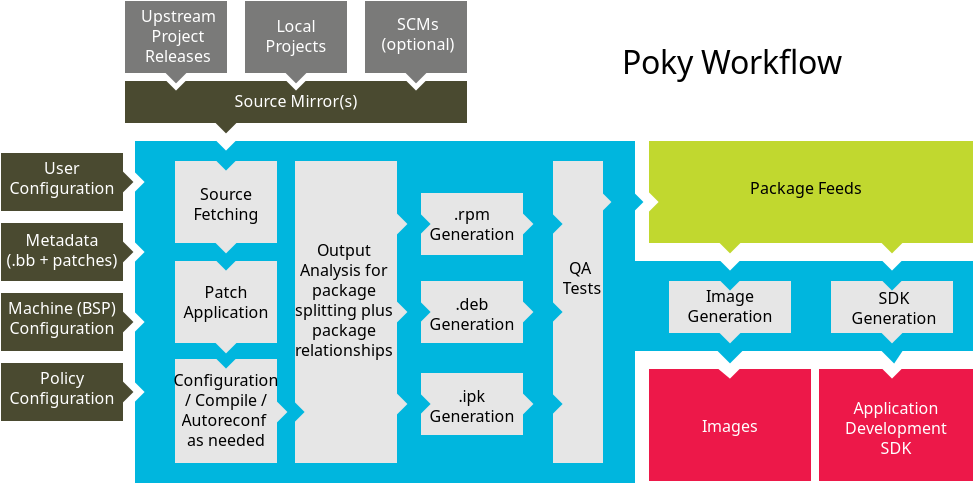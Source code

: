 <?xml version="1.0" encoding="UTF-8"?>
<dia:diagram xmlns:dia="http://www.lysator.liu.se/~alla/dia/">
  <dia:layer name="Background" visible="true">
    <dia:object type="Standard - Polygon" version="0" id="O0">
      <dia:attribute name="obj_pos">
        <dia:point val="8,13.5"/>
      </dia:attribute>
      <dia:attribute name="obj_bb">
        <dia:rectangle val="7.95,13.45;14.571,16.35"/>
      </dia:attribute>
      <dia:attribute name="poly_points">
        <dia:point val="8,13.5"/>
        <dia:point val="14,13.5"/>
        <dia:point val="14,14.4"/>
        <dia:point val="14.5,14.9"/>
        <dia:point val="14,15.4"/>
        <dia:point val="14,16.3"/>
        <dia:point val="8,16.3"/>
      </dia:attribute>
      <dia:attribute name="line_color">
        <dia:color val="#4a4a30"/>
      </dia:attribute>
      <dia:attribute name="inner_color">
        <dia:color val="#4a4a30"/>
      </dia:attribute>
      <dia:attribute name="show_background">
        <dia:boolean val="true"/>
      </dia:attribute>
    </dia:object>
    <dia:object type="Standard - Polygon" version="0" id="O1">
      <dia:attribute name="obj_pos">
        <dia:point val="40.4,9.4"/>
      </dia:attribute>
      <dia:attribute name="obj_bb">
        <dia:rectangle val="40.35,9.329;56.571,14.971"/>
      </dia:attribute>
      <dia:attribute name="poly_points">
        <dia:point val="40.4,9.4"/>
        <dia:point val="48.4,9.4"/>
        <dia:point val="56.5,9.4"/>
        <dia:point val="56.5,9.4"/>
        <dia:point val="56.5,14.4"/>
        <dia:point val="53,14.4"/>
        <dia:point val="52.5,14.9"/>
        <dia:point val="52,14.4"/>
        <dia:point val="48.4,14.4"/>
        <dia:point val="44.9,14.4"/>
        <dia:point val="44.4,14.9"/>
        <dia:point val="43.9,14.4"/>
        <dia:point val="40.4,14.4"/>
        <dia:point val="40.4,12.9"/>
        <dia:point val="40.9,12.4"/>
        <dia:point val="40.4,11.9"/>
      </dia:attribute>
      <dia:attribute name="line_color">
        <dia:color val="#c1d82f"/>
      </dia:attribute>
      <dia:attribute name="inner_color">
        <dia:color val="#c1d82f"/>
      </dia:attribute>
      <dia:attribute name="show_background">
        <dia:boolean val="true"/>
      </dia:attribute>
    </dia:object>
    <dia:object type="Standard - Polygon" version="0" id="O2">
      <dia:attribute name="obj_pos">
        <dia:point val="14.7,9.4"/>
      </dia:attribute>
      <dia:attribute name="obj_bb">
        <dia:rectangle val="14.65,9.35;56.571,26.45"/>
      </dia:attribute>
      <dia:attribute name="poly_points">
        <dia:point val="14.7,9.4"/>
        <dia:point val="18.7,9.4"/>
        <dia:point val="19.2,9.9"/>
        <dia:point val="19.7,9.4"/>
        <dia:point val="39.6,9.4"/>
        <dia:point val="39.6,12"/>
        <dia:point val="40,12.4"/>
        <dia:point val="39.6,12.8"/>
        <dia:point val="39.6,15.4"/>
        <dia:point val="43.9,15.4"/>
        <dia:point val="44.4,15.9"/>
        <dia:point val="44.9,15.4"/>
        <dia:point val="52,15.4"/>
        <dia:point val="52.5,15.9"/>
        <dia:point val="53,15.4"/>
        <dia:point val="56.5,15.4"/>
        <dia:point val="56.5,15.4"/>
        <dia:point val="56.5,19.8"/>
        <dia:point val="53,19.8"/>
        <dia:point val="52.6,20.4"/>
        <dia:point val="52,19.8"/>
        <dia:point val="45,19.8"/>
        <dia:point val="44.4,20.4"/>
        <dia:point val="43.8,19.8"/>
        <dia:point val="39.6,19.8"/>
        <dia:point val="39.6,26.4"/>
        <dia:point val="14.7,26.4"/>
        <dia:point val="14.7,22.4"/>
        <dia:point val="15.2,21.9"/>
        <dia:point val="14.7,21.4"/>
        <dia:point val="14.7,18.9"/>
        <dia:point val="15.2,18.4"/>
        <dia:point val="14.7,17.9"/>
        <dia:point val="14.7,15.4"/>
        <dia:point val="15.2,14.9"/>
        <dia:point val="14.7,14.4"/>
        <dia:point val="14.7,11.9"/>
        <dia:point val="15.2,11.4"/>
        <dia:point val="14.7,10.9"/>
      </dia:attribute>
      <dia:attribute name="line_color">
        <dia:color val="#00b6de"/>
      </dia:attribute>
      <dia:attribute name="inner_color">
        <dia:color val="#00b6de"/>
      </dia:attribute>
      <dia:attribute name="show_background">
        <dia:boolean val="true"/>
      </dia:attribute>
    </dia:object>
    <dia:object type="Standard - Polygon" version="0" id="O3">
      <dia:attribute name="obj_pos">
        <dia:point val="14.2,2.4"/>
      </dia:attribute>
      <dia:attribute name="obj_bb">
        <dia:rectangle val="14.15,2.35;19.25,6.471"/>
      </dia:attribute>
      <dia:attribute name="poly_points">
        <dia:point val="14.2,2.4"/>
        <dia:point val="19.2,2.4"/>
        <dia:point val="19.2,5.9"/>
        <dia:point val="17.2,5.9"/>
        <dia:point val="16.7,6.4"/>
        <dia:point val="16.2,5.9"/>
        <dia:point val="14.2,5.9"/>
      </dia:attribute>
      <dia:attribute name="line_color">
        <dia:color val="#7a7a79"/>
      </dia:attribute>
      <dia:attribute name="inner_color">
        <dia:color val="#7a7a79"/>
      </dia:attribute>
      <dia:attribute name="show_background">
        <dia:boolean val="true"/>
      </dia:attribute>
    </dia:object>
    <dia:object type="Standard - Text" version="1" id="O4">
      <dia:attribute name="obj_pos">
        <dia:point val="16.8,3.4"/>
      </dia:attribute>
      <dia:attribute name="obj_bb">
        <dia:rectangle val="15.025,2.701;18.596,5.938"/>
      </dia:attribute>
      <dia:attribute name="text">
        <dia:composite type="text">
          <dia:attribute name="string">
            <dia:string>#Upstream
Project
Releases#</dia:string>
          </dia:attribute>
          <dia:attribute name="font">
            <dia:font family="sans" style="0" name="Helvetica"/>
          </dia:attribute>
          <dia:attribute name="height">
            <dia:real val="1"/>
          </dia:attribute>
          <dia:attribute name="pos">
            <dia:point val="16.8,3.4"/>
          </dia:attribute>
          <dia:attribute name="color">
            <dia:color val="#ffffff"/>
          </dia:attribute>
          <dia:attribute name="alignment">
            <dia:enum val="1"/>
          </dia:attribute>
        </dia:composite>
      </dia:attribute>
      <dia:attribute name="valign">
        <dia:enum val="3"/>
      </dia:attribute>
    </dia:object>
    <dia:object type="Standard - Polygon" version="0" id="O5">
      <dia:attribute name="obj_pos">
        <dia:point val="20.2,2.4"/>
      </dia:attribute>
      <dia:attribute name="obj_bb">
        <dia:rectangle val="20.15,2.35;25.25,6.471"/>
      </dia:attribute>
      <dia:attribute name="poly_points">
        <dia:point val="20.2,2.4"/>
        <dia:point val="25.2,2.4"/>
        <dia:point val="25.2,5.9"/>
        <dia:point val="23.2,5.9"/>
        <dia:point val="22.7,6.4"/>
        <dia:point val="22.2,5.9"/>
        <dia:point val="20.2,5.9"/>
      </dia:attribute>
      <dia:attribute name="line_color">
        <dia:color val="#7a7a79"/>
      </dia:attribute>
      <dia:attribute name="inner_color">
        <dia:color val="#7a7a79"/>
      </dia:attribute>
      <dia:attribute name="show_background">
        <dia:boolean val="true"/>
      </dia:attribute>
    </dia:object>
    <dia:object type="Standard - Text" version="1" id="O6">
      <dia:attribute name="obj_pos">
        <dia:point val="22.7,3.9"/>
      </dia:attribute>
      <dia:attribute name="obj_bb">
        <dia:rectangle val="21.264,3.259;24.159,6.608"/>
      </dia:attribute>
      <dia:attribute name="text">
        <dia:composite type="text">
          <dia:attribute name="string">
            <dia:string>#Local
Projects
#</dia:string>
          </dia:attribute>
          <dia:attribute name="font">
            <dia:font family="sans" style="0" name="Helvetica"/>
          </dia:attribute>
          <dia:attribute name="height">
            <dia:real val="1"/>
          </dia:attribute>
          <dia:attribute name="pos">
            <dia:point val="22.7,3.9"/>
          </dia:attribute>
          <dia:attribute name="color">
            <dia:color val="#ffffff"/>
          </dia:attribute>
          <dia:attribute name="alignment">
            <dia:enum val="1"/>
          </dia:attribute>
        </dia:composite>
      </dia:attribute>
      <dia:attribute name="valign">
        <dia:enum val="3"/>
      </dia:attribute>
    </dia:object>
    <dia:object type="Standard - Polygon" version="0" id="O7">
      <dia:attribute name="obj_pos">
        <dia:point val="26.2,2.4"/>
      </dia:attribute>
      <dia:attribute name="obj_bb">
        <dia:rectangle val="26.15,2.35;31.25,6.471"/>
      </dia:attribute>
      <dia:attribute name="poly_points">
        <dia:point val="26.2,2.4"/>
        <dia:point val="31.2,2.4"/>
        <dia:point val="31.2,5.9"/>
        <dia:point val="29.2,5.9"/>
        <dia:point val="28.7,6.4"/>
        <dia:point val="28.2,5.9"/>
        <dia:point val="26.2,5.9"/>
      </dia:attribute>
      <dia:attribute name="line_color">
        <dia:color val="#7a7a79"/>
      </dia:attribute>
      <dia:attribute name="inner_color">
        <dia:color val="#7a7a79"/>
      </dia:attribute>
      <dia:attribute name="show_background">
        <dia:boolean val="true"/>
      </dia:attribute>
    </dia:object>
    <dia:object type="Standard - Text" version="1" id="O8">
      <dia:attribute name="obj_pos">
        <dia:point val="28.8,3.8"/>
      </dia:attribute>
      <dia:attribute name="obj_bb">
        <dia:rectangle val="27.039,3.159;30.584,6.508"/>
      </dia:attribute>
      <dia:attribute name="text">
        <dia:composite type="text">
          <dia:attribute name="string">
            <dia:string>#SCMs
(optional)
#</dia:string>
          </dia:attribute>
          <dia:attribute name="font">
            <dia:font family="sans" style="0" name="Helvetica"/>
          </dia:attribute>
          <dia:attribute name="height">
            <dia:real val="1"/>
          </dia:attribute>
          <dia:attribute name="pos">
            <dia:point val="28.8,3.8"/>
          </dia:attribute>
          <dia:attribute name="color">
            <dia:color val="#ffffff"/>
          </dia:attribute>
          <dia:attribute name="alignment">
            <dia:enum val="1"/>
          </dia:attribute>
        </dia:composite>
      </dia:attribute>
      <dia:attribute name="valign">
        <dia:enum val="3"/>
      </dia:attribute>
    </dia:object>
    <dia:object type="Standard - Polygon" version="0" id="O9">
      <dia:attribute name="obj_pos">
        <dia:point val="14.2,6.4"/>
      </dia:attribute>
      <dia:attribute name="obj_bb">
        <dia:rectangle val="14.15,6.35;31.25,8.971"/>
      </dia:attribute>
      <dia:attribute name="poly_points">
        <dia:point val="14.2,6.4"/>
        <dia:point val="16.2,6.4"/>
        <dia:point val="16.7,6.9"/>
        <dia:point val="17.2,6.4"/>
        <dia:point val="22.2,6.4"/>
        <dia:point val="22.7,6.9"/>
        <dia:point val="23.2,6.4"/>
        <dia:point val="28.2,6.4"/>
        <dia:point val="28.7,6.9"/>
        <dia:point val="29.2,6.4"/>
        <dia:point val="31.2,6.4"/>
        <dia:point val="31.2,8.4"/>
        <dia:point val="19.7,8.4"/>
        <dia:point val="19.2,8.9"/>
        <dia:point val="18.7,8.4"/>
        <dia:point val="14.2,8.4"/>
      </dia:attribute>
      <dia:attribute name="line_color">
        <dia:color val="#4a4a30"/>
      </dia:attribute>
      <dia:attribute name="inner_color">
        <dia:color val="#4a4a30"/>
      </dia:attribute>
      <dia:attribute name="show_background">
        <dia:boolean val="true"/>
      </dia:attribute>
    </dia:object>
    <dia:object type="Standard - Text" version="1" id="O10">
      <dia:attribute name="obj_pos">
        <dia:point val="22.7,7.65"/>
      </dia:attribute>
      <dia:attribute name="obj_bb">
        <dia:rectangle val="19.782,6.951;25.639,8.188"/>
      </dia:attribute>
      <dia:attribute name="text">
        <dia:composite type="text">
          <dia:attribute name="string">
            <dia:string>#Source Mirror(s)#</dia:string>
          </dia:attribute>
          <dia:attribute name="font">
            <dia:font family="sans" style="0" name="Helvetica"/>
          </dia:attribute>
          <dia:attribute name="height">
            <dia:real val="1"/>
          </dia:attribute>
          <dia:attribute name="pos">
            <dia:point val="22.7,7.65"/>
          </dia:attribute>
          <dia:attribute name="color">
            <dia:color val="#ffffff"/>
          </dia:attribute>
          <dia:attribute name="alignment">
            <dia:enum val="1"/>
          </dia:attribute>
        </dia:composite>
      </dia:attribute>
      <dia:attribute name="valign">
        <dia:enum val="3"/>
      </dia:attribute>
      <dia:connections>
        <dia:connection handle="0" to="O9" connection="32"/>
      </dia:connections>
    </dia:object>
    <dia:object type="Standard - Polygon" version="0" id="O11">
      <dia:attribute name="obj_pos">
        <dia:point val="8,10"/>
      </dia:attribute>
      <dia:attribute name="obj_bb">
        <dia:rectangle val="7.95,9.95;14.571,12.85"/>
      </dia:attribute>
      <dia:attribute name="poly_points">
        <dia:point val="8,10"/>
        <dia:point val="14,10"/>
        <dia:point val="14,10.9"/>
        <dia:point val="14.5,11.4"/>
        <dia:point val="14,11.9"/>
        <dia:point val="14,12.8"/>
        <dia:point val="8,12.8"/>
      </dia:attribute>
      <dia:attribute name="line_color">
        <dia:color val="#4a4a30"/>
      </dia:attribute>
      <dia:attribute name="inner_color">
        <dia:color val="#4a4a30"/>
      </dia:attribute>
      <dia:attribute name="show_background">
        <dia:boolean val="true"/>
      </dia:attribute>
    </dia:object>
    <dia:object type="Standard - Text" version="1" id="O12">
      <dia:attribute name="obj_pos">
        <dia:point val="11,11"/>
      </dia:attribute>
      <dia:attribute name="obj_bb">
        <dia:rectangle val="8.527,10.301;13.494,12.537"/>
      </dia:attribute>
      <dia:attribute name="text">
        <dia:composite type="text">
          <dia:attribute name="string">
            <dia:string>#User
Configuration#</dia:string>
          </dia:attribute>
          <dia:attribute name="font">
            <dia:font family="sans" style="0" name="Helvetica"/>
          </dia:attribute>
          <dia:attribute name="height">
            <dia:real val="1"/>
          </dia:attribute>
          <dia:attribute name="pos">
            <dia:point val="11,11"/>
          </dia:attribute>
          <dia:attribute name="color">
            <dia:color val="#ffffff"/>
          </dia:attribute>
          <dia:attribute name="alignment">
            <dia:enum val="1"/>
          </dia:attribute>
        </dia:composite>
      </dia:attribute>
      <dia:attribute name="valign">
        <dia:enum val="3"/>
      </dia:attribute>
    </dia:object>
    <dia:object type="Standard - Text" version="1" id="O13">
      <dia:attribute name="obj_pos">
        <dia:point val="11,14.6"/>
      </dia:attribute>
      <dia:attribute name="obj_bb">
        <dia:rectangle val="8.156,13.901;13.865,16.137"/>
      </dia:attribute>
      <dia:attribute name="text">
        <dia:composite type="text">
          <dia:attribute name="string">
            <dia:string>#Metadata
(.bb + patches)#</dia:string>
          </dia:attribute>
          <dia:attribute name="font">
            <dia:font family="sans" style="0" name="Helvetica"/>
          </dia:attribute>
          <dia:attribute name="height">
            <dia:real val="1"/>
          </dia:attribute>
          <dia:attribute name="pos">
            <dia:point val="11,14.6"/>
          </dia:attribute>
          <dia:attribute name="color">
            <dia:color val="#ffffff"/>
          </dia:attribute>
          <dia:attribute name="alignment">
            <dia:enum val="1"/>
          </dia:attribute>
        </dia:composite>
      </dia:attribute>
      <dia:attribute name="valign">
        <dia:enum val="3"/>
      </dia:attribute>
    </dia:object>
    <dia:object type="Standard - Polygon" version="0" id="O14">
      <dia:attribute name="obj_pos">
        <dia:point val="16.7,20.3"/>
      </dia:attribute>
      <dia:attribute name="obj_bb">
        <dia:rectangle val="16.65,20.25;22.271,25.45"/>
      </dia:attribute>
      <dia:attribute name="poly_points">
        <dia:point val="16.7,20.3"/>
        <dia:point val="18.7,20.3"/>
        <dia:point val="19.2,20.8"/>
        <dia:point val="19.7,20.3"/>
        <dia:point val="21.7,20.3"/>
        <dia:point val="21.7,22.4"/>
        <dia:point val="22.2,22.9"/>
        <dia:point val="21.7,23.4"/>
        <dia:point val="21.7,25.4"/>
        <dia:point val="16.7,25.4"/>
      </dia:attribute>
      <dia:attribute name="line_color">
        <dia:color val="#e6e6e6"/>
      </dia:attribute>
      <dia:attribute name="inner_color">
        <dia:color val="#e6e6e6"/>
      </dia:attribute>
      <dia:attribute name="show_background">
        <dia:boolean val="true"/>
      </dia:attribute>
    </dia:object>
    <dia:object type="Standard - Text" version="1" id="O15">
      <dia:attribute name="obj_pos">
        <dia:point val="19.2,21.6"/>
      </dia:attribute>
      <dia:attribute name="obj_bb">
        <dia:rectangle val="16.727,20.922;21.672,25.095"/>
      </dia:attribute>
      <dia:attribute name="text">
        <dia:composite type="text">
          <dia:attribute name="string">
            <dia:string>#Configuration
/ Compile /
Autoreconf 
as needed#</dia:string>
          </dia:attribute>
          <dia:attribute name="font">
            <dia:font family="sans" style="0" name="Helvetica"/>
          </dia:attribute>
          <dia:attribute name="height">
            <dia:real val="1"/>
          </dia:attribute>
          <dia:attribute name="pos">
            <dia:point val="19.2,21.6"/>
          </dia:attribute>
          <dia:attribute name="color">
            <dia:color val="#000000"/>
          </dia:attribute>
          <dia:attribute name="alignment">
            <dia:enum val="1"/>
          </dia:attribute>
        </dia:composite>
      </dia:attribute>
      <dia:attribute name="valign">
        <dia:enum val="3"/>
      </dia:attribute>
    </dia:object>
    <dia:object type="Standard - Polygon" version="0" id="O16">
      <dia:attribute name="obj_pos">
        <dia:point val="16.7,15.4"/>
      </dia:attribute>
      <dia:attribute name="obj_bb">
        <dia:rectangle val="16.65,15.35;21.75,19.971"/>
      </dia:attribute>
      <dia:attribute name="poly_points">
        <dia:point val="16.7,15.4"/>
        <dia:point val="18.7,15.4"/>
        <dia:point val="19.2,15.9"/>
        <dia:point val="19.7,15.4"/>
        <dia:point val="21.7,15.4"/>
        <dia:point val="21.7,19.4"/>
        <dia:point val="19.7,19.4"/>
        <dia:point val="19.2,19.9"/>
        <dia:point val="18.7,19.4"/>
        <dia:point val="16.7,19.4"/>
      </dia:attribute>
      <dia:attribute name="line_color">
        <dia:color val="#e6e6e6"/>
      </dia:attribute>
      <dia:attribute name="inner_color">
        <dia:color val="#e6e6e6"/>
      </dia:attribute>
      <dia:attribute name="show_background">
        <dia:boolean val="true"/>
      </dia:attribute>
    </dia:object>
    <dia:object type="Standard - Text" version="1" id="O17">
      <dia:attribute name="obj_pos">
        <dia:point val="19.2,17.2"/>
      </dia:attribute>
      <dia:attribute name="obj_bb">
        <dia:rectangle val="17.164,16.523;21.236,18.695"/>
      </dia:attribute>
      <dia:attribute name="text">
        <dia:composite type="text">
          <dia:attribute name="string">
            <dia:string>#Patch
Application#</dia:string>
          </dia:attribute>
          <dia:attribute name="font">
            <dia:font family="sans" style="0" name="Helvetica"/>
          </dia:attribute>
          <dia:attribute name="height">
            <dia:real val="1"/>
          </dia:attribute>
          <dia:attribute name="pos">
            <dia:point val="19.2,17.2"/>
          </dia:attribute>
          <dia:attribute name="color">
            <dia:color val="#000000"/>
          </dia:attribute>
          <dia:attribute name="alignment">
            <dia:enum val="1"/>
          </dia:attribute>
        </dia:composite>
      </dia:attribute>
      <dia:attribute name="valign">
        <dia:enum val="3"/>
      </dia:attribute>
    </dia:object>
    <dia:object type="Standard - Polygon" version="0" id="O18">
      <dia:attribute name="obj_pos">
        <dia:point val="16.7,10.4"/>
      </dia:attribute>
      <dia:attribute name="obj_bb">
        <dia:rectangle val="16.65,10.35;21.75,14.971"/>
      </dia:attribute>
      <dia:attribute name="poly_points">
        <dia:point val="16.7,10.4"/>
        <dia:point val="18.7,10.4"/>
        <dia:point val="19.2,10.9"/>
        <dia:point val="19.7,10.4"/>
        <dia:point val="21.7,10.4"/>
        <dia:point val="21.7,14.4"/>
        <dia:point val="19.7,14.4"/>
        <dia:point val="19.2,14.9"/>
        <dia:point val="18.7,14.4"/>
        <dia:point val="16.7,14.4"/>
      </dia:attribute>
      <dia:attribute name="line_color">
        <dia:color val="#e6e6e6"/>
      </dia:attribute>
      <dia:attribute name="inner_color">
        <dia:color val="#e6e6e6"/>
      </dia:attribute>
      <dia:attribute name="show_background">
        <dia:boolean val="true"/>
      </dia:attribute>
    </dia:object>
    <dia:object type="Standard - Text" version="1" id="O19">
      <dia:attribute name="obj_pos">
        <dia:point val="19.2,12.3"/>
      </dia:attribute>
      <dia:attribute name="obj_bb">
        <dia:rectangle val="17.649,11.623;20.751,13.795"/>
      </dia:attribute>
      <dia:attribute name="text">
        <dia:composite type="text">
          <dia:attribute name="string">
            <dia:string>#Source
Fetching#</dia:string>
          </dia:attribute>
          <dia:attribute name="font">
            <dia:font family="sans" style="0" name="Helvetica"/>
          </dia:attribute>
          <dia:attribute name="height">
            <dia:real val="1"/>
          </dia:attribute>
          <dia:attribute name="pos">
            <dia:point val="19.2,12.3"/>
          </dia:attribute>
          <dia:attribute name="color">
            <dia:color val="#000000"/>
          </dia:attribute>
          <dia:attribute name="alignment">
            <dia:enum val="1"/>
          </dia:attribute>
        </dia:composite>
      </dia:attribute>
      <dia:attribute name="valign">
        <dia:enum val="3"/>
      </dia:attribute>
    </dia:object>
    <dia:object type="Standard - Polygon" version="0" id="O20">
      <dia:attribute name="obj_pos">
        <dia:point val="22.7,10.4"/>
      </dia:attribute>
      <dia:attribute name="obj_bb">
        <dia:rectangle val="22.65,10.35;28.271,25.45"/>
      </dia:attribute>
      <dia:attribute name="poly_points">
        <dia:point val="22.7,10.4"/>
        <dia:point val="27.7,10.4"/>
        <dia:point val="27.7,13"/>
        <dia:point val="28.2,13.5"/>
        <dia:point val="27.7,14"/>
        <dia:point val="27.7,17.4"/>
        <dia:point val="28.2,17.9"/>
        <dia:point val="27.7,18.4"/>
        <dia:point val="27.7,22"/>
        <dia:point val="28.2,22.5"/>
        <dia:point val="27.7,23"/>
        <dia:point val="27.7,25.4"/>
        <dia:point val="22.7,25.4"/>
        <dia:point val="22.7,23.4"/>
        <dia:point val="23.2,22.9"/>
        <dia:point val="22.7,22.4"/>
      </dia:attribute>
      <dia:attribute name="line_color">
        <dia:color val="#e6e6e6"/>
      </dia:attribute>
      <dia:attribute name="inner_color">
        <dia:color val="#e6e6e6"/>
      </dia:attribute>
      <dia:attribute name="show_background">
        <dia:boolean val="true"/>
      </dia:attribute>
    </dia:object>
    <dia:object type="Standard - Text" version="1" id="O21">
      <dia:attribute name="obj_pos">
        <dia:point val="25.1,15.1"/>
      </dia:attribute>
      <dia:attribute name="obj_bb">
        <dia:rectangle val="22.758,14.422;27.442,20.595"/>
      </dia:attribute>
      <dia:attribute name="text">
        <dia:composite type="text">
          <dia:attribute name="string">
            <dia:string>#Output
Analysis for
package
splitting plus
package
relationships#</dia:string>
          </dia:attribute>
          <dia:attribute name="font">
            <dia:font family="sans" style="0" name="Helvetica"/>
          </dia:attribute>
          <dia:attribute name="height">
            <dia:real val="1"/>
          </dia:attribute>
          <dia:attribute name="pos">
            <dia:point val="25.1,15.1"/>
          </dia:attribute>
          <dia:attribute name="color">
            <dia:color val="#000000"/>
          </dia:attribute>
          <dia:attribute name="alignment">
            <dia:enum val="1"/>
          </dia:attribute>
        </dia:composite>
      </dia:attribute>
      <dia:attribute name="valign">
        <dia:enum val="3"/>
      </dia:attribute>
    </dia:object>
    <dia:object type="Standard - Text" version="1" id="O22">
      <dia:attribute name="obj_pos">
        <dia:point val="52.7,11.4"/>
      </dia:attribute>
      <dia:attribute name="obj_bb">
        <dia:rectangle val="52.7,11;52.7,12.2"/>
      </dia:attribute>
      <dia:attribute name="text">
        <dia:composite type="text">
          <dia:attribute name="string">
            <dia:string>##</dia:string>
          </dia:attribute>
          <dia:attribute name="font">
            <dia:font family="sans" style="0" name="Helvetica"/>
          </dia:attribute>
          <dia:attribute name="height">
            <dia:real val="0.8"/>
          </dia:attribute>
          <dia:attribute name="pos">
            <dia:point val="52.7,11.4"/>
          </dia:attribute>
          <dia:attribute name="color">
            <dia:color val="#000000"/>
          </dia:attribute>
          <dia:attribute name="alignment">
            <dia:enum val="0"/>
          </dia:attribute>
        </dia:composite>
      </dia:attribute>
      <dia:attribute name="valign">
        <dia:enum val="3"/>
      </dia:attribute>
    </dia:object>
    <dia:object type="Standard - Polygon" version="0" id="O23">
      <dia:attribute name="obj_pos">
        <dia:point val="29,12"/>
      </dia:attribute>
      <dia:attribute name="obj_bb">
        <dia:rectangle val="28.95,11.95;34.571,15.05"/>
      </dia:attribute>
      <dia:attribute name="poly_points">
        <dia:point val="29,12"/>
        <dia:point val="34,12"/>
        <dia:point val="34,13"/>
        <dia:point val="34.5,13.5"/>
        <dia:point val="34,14"/>
        <dia:point val="34,15"/>
        <dia:point val="29,15"/>
        <dia:point val="29,14"/>
        <dia:point val="29.5,13.5"/>
        <dia:point val="29,13"/>
      </dia:attribute>
      <dia:attribute name="line_color">
        <dia:color val="#e6e6e6"/>
      </dia:attribute>
      <dia:attribute name="inner_color">
        <dia:color val="#e6e6e6"/>
      </dia:attribute>
      <dia:attribute name="show_background">
        <dia:boolean val="true"/>
      </dia:attribute>
    </dia:object>
    <dia:object type="Standard - Polygon" version="0" id="O24">
      <dia:attribute name="obj_pos">
        <dia:point val="29,16.4"/>
      </dia:attribute>
      <dia:attribute name="obj_bb">
        <dia:rectangle val="28.95,16.35;34.571,19.45"/>
      </dia:attribute>
      <dia:attribute name="poly_points">
        <dia:point val="29,16.4"/>
        <dia:point val="34,16.4"/>
        <dia:point val="34,17.4"/>
        <dia:point val="34.5,17.9"/>
        <dia:point val="34,18.4"/>
        <dia:point val="34,19.4"/>
        <dia:point val="29,19.4"/>
        <dia:point val="29,18.4"/>
        <dia:point val="29.5,17.9"/>
        <dia:point val="29,17.4"/>
      </dia:attribute>
      <dia:attribute name="line_color">
        <dia:color val="#e6e6e6"/>
      </dia:attribute>
      <dia:attribute name="inner_color">
        <dia:color val="#e6e6e6"/>
      </dia:attribute>
      <dia:attribute name="show_background">
        <dia:boolean val="true"/>
      </dia:attribute>
    </dia:object>
    <dia:object type="Standard - Text" version="1" id="O25">
      <dia:attribute name="obj_pos">
        <dia:point val="31.5,13.3"/>
      </dia:attribute>
      <dia:attribute name="obj_bb">
        <dia:rectangle val="29.468,12.601;33.554,14.838"/>
      </dia:attribute>
      <dia:attribute name="text">
        <dia:composite type="text">
          <dia:attribute name="string">
            <dia:string>#.rpm
Generation#</dia:string>
          </dia:attribute>
          <dia:attribute name="font">
            <dia:font family="sans" style="0" name="Helvetica"/>
          </dia:attribute>
          <dia:attribute name="height">
            <dia:real val="1"/>
          </dia:attribute>
          <dia:attribute name="pos">
            <dia:point val="31.5,13.3"/>
          </dia:attribute>
          <dia:attribute name="color">
            <dia:color val="#000000"/>
          </dia:attribute>
          <dia:attribute name="alignment">
            <dia:enum val="1"/>
          </dia:attribute>
        </dia:composite>
      </dia:attribute>
      <dia:attribute name="valign">
        <dia:enum val="3"/>
      </dia:attribute>
    </dia:object>
    <dia:object type="Standard - Text" version="1" id="O26">
      <dia:attribute name="obj_pos">
        <dia:point val="31.5,17.8"/>
      </dia:attribute>
      <dia:attribute name="obj_bb">
        <dia:rectangle val="29.468,17.101;33.554,19.337"/>
      </dia:attribute>
      <dia:attribute name="text">
        <dia:composite type="text">
          <dia:attribute name="string">
            <dia:string>#.deb
Generation#</dia:string>
          </dia:attribute>
          <dia:attribute name="font">
            <dia:font family="sans" style="0" name="Helvetica"/>
          </dia:attribute>
          <dia:attribute name="height">
            <dia:real val="1"/>
          </dia:attribute>
          <dia:attribute name="pos">
            <dia:point val="31.5,17.8"/>
          </dia:attribute>
          <dia:attribute name="color">
            <dia:color val="#000000"/>
          </dia:attribute>
          <dia:attribute name="alignment">
            <dia:enum val="1"/>
          </dia:attribute>
        </dia:composite>
      </dia:attribute>
      <dia:attribute name="valign">
        <dia:enum val="3"/>
      </dia:attribute>
    </dia:object>
    <dia:object type="Standard - Polygon" version="0" id="O27">
      <dia:attribute name="obj_pos">
        <dia:point val="29,21"/>
      </dia:attribute>
      <dia:attribute name="obj_bb">
        <dia:rectangle val="28.95,20.95;34.571,24.05"/>
      </dia:attribute>
      <dia:attribute name="poly_points">
        <dia:point val="29,21"/>
        <dia:point val="34,21"/>
        <dia:point val="34,22"/>
        <dia:point val="34.5,22.5"/>
        <dia:point val="34,23"/>
        <dia:point val="34,24"/>
        <dia:point val="29,24"/>
        <dia:point val="29,23"/>
        <dia:point val="29.5,22.5"/>
        <dia:point val="29,22"/>
      </dia:attribute>
      <dia:attribute name="line_color">
        <dia:color val="#e6e6e6"/>
      </dia:attribute>
      <dia:attribute name="inner_color">
        <dia:color val="#e6e6e6"/>
      </dia:attribute>
      <dia:attribute name="show_background">
        <dia:boolean val="true"/>
      </dia:attribute>
    </dia:object>
    <dia:object type="Standard - Polygon" version="0" id="O28">
      <dia:attribute name="obj_pos">
        <dia:point val="35.6,10.4"/>
      </dia:attribute>
      <dia:attribute name="obj_bb">
        <dia:rectangle val="35.55,10.35;38.471,25.45"/>
      </dia:attribute>
      <dia:attribute name="poly_points">
        <dia:point val="35.6,10.4"/>
        <dia:point val="38,10.4"/>
        <dia:point val="38,12"/>
        <dia:point val="38.4,12.4"/>
        <dia:point val="38,12.8"/>
        <dia:point val="38,25.4"/>
        <dia:point val="35.6,25.4"/>
        <dia:point val="35.6,23"/>
        <dia:point val="36.1,22.5"/>
        <dia:point val="35.6,22"/>
        <dia:point val="35.6,18.4"/>
        <dia:point val="36.1,17.9"/>
        <dia:point val="35.6,17.4"/>
        <dia:point val="35.6,14"/>
        <dia:point val="36.1,13.5"/>
        <dia:point val="35.6,13"/>
      </dia:attribute>
      <dia:attribute name="line_color">
        <dia:color val="#e6e6e6"/>
      </dia:attribute>
      <dia:attribute name="inner_color">
        <dia:color val="#e6e6e6"/>
      </dia:attribute>
      <dia:attribute name="show_background">
        <dia:boolean val="true"/>
      </dia:attribute>
    </dia:object>
    <dia:object type="Standard - Text" version="1" id="O29">
      <dia:attribute name="obj_pos">
        <dia:point val="37,16"/>
      </dia:attribute>
      <dia:attribute name="obj_bb">
        <dia:rectangle val="36.094,15.301;37.928,17.538"/>
      </dia:attribute>
      <dia:attribute name="text">
        <dia:composite type="text">
          <dia:attribute name="string">
            <dia:string>#QA 
Tests#</dia:string>
          </dia:attribute>
          <dia:attribute name="font">
            <dia:font family="sans" style="0" name="Helvetica"/>
          </dia:attribute>
          <dia:attribute name="height">
            <dia:real val="1"/>
          </dia:attribute>
          <dia:attribute name="pos">
            <dia:point val="37,16"/>
          </dia:attribute>
          <dia:attribute name="color">
            <dia:color val="#000000"/>
          </dia:attribute>
          <dia:attribute name="alignment">
            <dia:enum val="1"/>
          </dia:attribute>
        </dia:composite>
      </dia:attribute>
      <dia:attribute name="valign">
        <dia:enum val="3"/>
      </dia:attribute>
    </dia:object>
    <dia:object type="Standard - Text" version="1" id="O30">
      <dia:attribute name="obj_pos">
        <dia:point val="48.2,12"/>
      </dia:attribute>
      <dia:attribute name="obj_bb">
        <dia:rectangle val="45.514,11.411;50.886,13.748"/>
      </dia:attribute>
      <dia:attribute name="text">
        <dia:composite type="text">
          <dia:attribute name="string">
            <dia:string>#Package Feeds
#</dia:string>
          </dia:attribute>
          <dia:attribute name="font">
            <dia:font family="sans" style="0" name="Helvetica"/>
          </dia:attribute>
          <dia:attribute name="height">
            <dia:real val="1"/>
          </dia:attribute>
          <dia:attribute name="pos">
            <dia:point val="48.2,12"/>
          </dia:attribute>
          <dia:attribute name="color">
            <dia:color val="#000000"/>
          </dia:attribute>
          <dia:attribute name="alignment">
            <dia:enum val="1"/>
          </dia:attribute>
        </dia:composite>
      </dia:attribute>
      <dia:attribute name="valign">
        <dia:enum val="3"/>
      </dia:attribute>
    </dia:object>
    <dia:object type="Standard - Polygon" version="0" id="O31">
      <dia:attribute name="obj_pos">
        <dia:point val="43.9,16.4"/>
      </dia:attribute>
      <dia:attribute name="obj_bb">
        <dia:rectangle val="41.35,16.329;47.471,19.471"/>
      </dia:attribute>
      <dia:attribute name="poly_points">
        <dia:point val="43.9,16.4"/>
        <dia:point val="44.4,16.9"/>
        <dia:point val="44.9,16.4"/>
        <dia:point val="47.4,16.4"/>
        <dia:point val="47.4,16.4"/>
        <dia:point val="47.4,18.4"/>
        <dia:point val="47.4,18.4"/>
        <dia:point val="47.4,18.9"/>
        <dia:point val="44.9,18.9"/>
        <dia:point val="44.4,19.4"/>
        <dia:point val="43.9,18.9"/>
        <dia:point val="41.4,18.9"/>
        <dia:point val="41.4,16.4"/>
      </dia:attribute>
      <dia:attribute name="line_color">
        <dia:color val="#e6e6e6"/>
      </dia:attribute>
      <dia:attribute name="inner_color">
        <dia:color val="#e6e6e6"/>
      </dia:attribute>
      <dia:attribute name="show_background">
        <dia:boolean val="true"/>
      </dia:attribute>
    </dia:object>
    <dia:object type="Standard - Text" version="1" id="O32">
      <dia:attribute name="obj_pos">
        <dia:point val="44.4,17.4"/>
      </dia:attribute>
      <dia:attribute name="obj_bb">
        <dia:rectangle val="42.367,16.782;46.432,20.063"/>
      </dia:attribute>
      <dia:attribute name="text">
        <dia:composite type="text">
          <dia:attribute name="string">
            <dia:string>#Image
Generation
#</dia:string>
          </dia:attribute>
          <dia:attribute name="font">
            <dia:font family="sans" style="0" name="Helvetica"/>
          </dia:attribute>
          <dia:attribute name="height">
            <dia:real val="1"/>
          </dia:attribute>
          <dia:attribute name="pos">
            <dia:point val="44.4,17.4"/>
          </dia:attribute>
          <dia:attribute name="color">
            <dia:color val="#000000"/>
          </dia:attribute>
          <dia:attribute name="alignment">
            <dia:enum val="1"/>
          </dia:attribute>
        </dia:composite>
      </dia:attribute>
      <dia:attribute name="valign">
        <dia:enum val="3"/>
      </dia:attribute>
    </dia:object>
    <dia:object type="Standard - Polygon" version="0" id="O33">
      <dia:attribute name="obj_pos">
        <dia:point val="40.4,20.8"/>
      </dia:attribute>
      <dia:attribute name="obj_bb">
        <dia:rectangle val="40.35,20.75;48.45,26.35"/>
      </dia:attribute>
      <dia:attribute name="poly_points">
        <dia:point val="40.4,20.8"/>
        <dia:point val="43.8,20.8"/>
        <dia:point val="44.4,21.3"/>
        <dia:point val="44.9,20.8"/>
        <dia:point val="48.4,20.8"/>
        <dia:point val="48.4,26.3"/>
        <dia:point val="40.4,26.3"/>
      </dia:attribute>
      <dia:attribute name="line_color">
        <dia:color val="#ed1849"/>
      </dia:attribute>
      <dia:attribute name="inner_color">
        <dia:color val="#ed1849"/>
      </dia:attribute>
      <dia:attribute name="show_background">
        <dia:boolean val="true"/>
      </dia:attribute>
    </dia:object>
    <dia:object type="Standard - Text" version="1" id="O34">
      <dia:attribute name="obj_pos">
        <dia:point val="44.4,23.9"/>
      </dia:attribute>
      <dia:attribute name="obj_bb">
        <dia:rectangle val="43.069,23.288;45.754,25.694"/>
      </dia:attribute>
      <dia:attribute name="text">
        <dia:composite type="text">
          <dia:attribute name="string">
            <dia:string>#Images
#</dia:string>
          </dia:attribute>
          <dia:attribute name="font">
            <dia:font family="sans" style="0" name="Helvetica"/>
          </dia:attribute>
          <dia:attribute name="height">
            <dia:real val="1"/>
          </dia:attribute>
          <dia:attribute name="pos">
            <dia:point val="44.4,23.9"/>
          </dia:attribute>
          <dia:attribute name="color">
            <dia:color val="#ffffff"/>
          </dia:attribute>
          <dia:attribute name="alignment">
            <dia:enum val="1"/>
          </dia:attribute>
        </dia:composite>
      </dia:attribute>
      <dia:attribute name="valign">
        <dia:enum val="3"/>
      </dia:attribute>
    </dia:object>
    <dia:object type="Standard - Polygon" version="0" id="O35">
      <dia:attribute name="obj_pos">
        <dia:point val="52,16.4"/>
      </dia:attribute>
      <dia:attribute name="obj_bb">
        <dia:rectangle val="49.45,16.329;55.571,19.471"/>
      </dia:attribute>
      <dia:attribute name="poly_points">
        <dia:point val="52,16.4"/>
        <dia:point val="52.5,16.9"/>
        <dia:point val="53,16.4"/>
        <dia:point val="55.5,16.4"/>
        <dia:point val="55.5,16.4"/>
        <dia:point val="55.5,18.4"/>
        <dia:point val="55.5,18.4"/>
        <dia:point val="55.5,18.9"/>
        <dia:point val="53,18.9"/>
        <dia:point val="52.5,19.4"/>
        <dia:point val="52,18.9"/>
        <dia:point val="49.5,18.9"/>
        <dia:point val="49.5,16.4"/>
      </dia:attribute>
      <dia:attribute name="line_color">
        <dia:color val="#e6e6e6"/>
      </dia:attribute>
      <dia:attribute name="inner_color">
        <dia:color val="#e6e6e6"/>
      </dia:attribute>
      <dia:attribute name="show_background">
        <dia:boolean val="true"/>
      </dia:attribute>
    </dia:object>
    <dia:object type="Standard - Text" version="1" id="O36">
      <dia:attribute name="obj_pos">
        <dia:point val="52.6,17.5"/>
      </dia:attribute>
      <dia:attribute name="obj_bb">
        <dia:rectangle val="50.568,16.882;54.633,20.163"/>
      </dia:attribute>
      <dia:attribute name="text">
        <dia:composite type="text">
          <dia:attribute name="string">
            <dia:string>#SDK
Generation
#</dia:string>
          </dia:attribute>
          <dia:attribute name="font">
            <dia:font family="sans" style="0" name="Helvetica"/>
          </dia:attribute>
          <dia:attribute name="height">
            <dia:real val="1"/>
          </dia:attribute>
          <dia:attribute name="pos">
            <dia:point val="52.6,17.5"/>
          </dia:attribute>
          <dia:attribute name="color">
            <dia:color val="#000000"/>
          </dia:attribute>
          <dia:attribute name="alignment">
            <dia:enum val="1"/>
          </dia:attribute>
        </dia:composite>
      </dia:attribute>
      <dia:attribute name="valign">
        <dia:enum val="3"/>
      </dia:attribute>
    </dia:object>
    <dia:object type="Standard - Polygon" version="0" id="O37">
      <dia:attribute name="obj_pos">
        <dia:point val="48.9,20.8"/>
      </dia:attribute>
      <dia:attribute name="obj_bb">
        <dia:rectangle val="48.85,20.75;56.55,26.35"/>
      </dia:attribute>
      <dia:attribute name="poly_points">
        <dia:point val="48.9,20.8"/>
        <dia:point val="52,20.8"/>
        <dia:point val="52.5,21.3"/>
        <dia:point val="53,20.8"/>
        <dia:point val="56.5,20.8"/>
        <dia:point val="56.5,26.3"/>
        <dia:point val="48.9,26.3"/>
      </dia:attribute>
      <dia:attribute name="line_color">
        <dia:color val="#ed1849"/>
      </dia:attribute>
      <dia:attribute name="inner_color">
        <dia:color val="#ed1849"/>
      </dia:attribute>
      <dia:attribute name="show_background">
        <dia:boolean val="true"/>
      </dia:attribute>
    </dia:object>
    <dia:object type="Standard - Text" version="1" id="O38">
      <dia:attribute name="obj_pos">
        <dia:point val="52.7,23"/>
      </dia:attribute>
      <dia:attribute name="obj_bb">
        <dia:rectangle val="50.248,22.367;55.153,26.621"/>
      </dia:attribute>
      <dia:attribute name="text">
        <dia:composite type="text">
          <dia:attribute name="string">
            <dia:string>#Application
Development
SDK
#</dia:string>
          </dia:attribute>
          <dia:attribute name="font">
            <dia:font family="sans" style="0" name="Helvetica"/>
          </dia:attribute>
          <dia:attribute name="height">
            <dia:real val="1"/>
          </dia:attribute>
          <dia:attribute name="pos">
            <dia:point val="52.7,23"/>
          </dia:attribute>
          <dia:attribute name="color">
            <dia:color val="#ffffff"/>
          </dia:attribute>
          <dia:attribute name="alignment">
            <dia:enum val="1"/>
          </dia:attribute>
        </dia:composite>
      </dia:attribute>
      <dia:attribute name="valign">
        <dia:enum val="3"/>
      </dia:attribute>
    </dia:object>
    <dia:object type="Standard - Text" version="1" id="O39">
      <dia:attribute name="obj_pos">
        <dia:point val="31.5,22.4"/>
      </dia:attribute>
      <dia:attribute name="obj_bb">
        <dia:rectangle val="29.468,21.701;33.554,23.938"/>
      </dia:attribute>
      <dia:attribute name="text">
        <dia:composite type="text">
          <dia:attribute name="string">
            <dia:string>#.ipk
Generation#</dia:string>
          </dia:attribute>
          <dia:attribute name="font">
            <dia:font family="sans" style="0" name="Helvetica"/>
          </dia:attribute>
          <dia:attribute name="height">
            <dia:real val="1"/>
          </dia:attribute>
          <dia:attribute name="pos">
            <dia:point val="31.5,22.4"/>
          </dia:attribute>
          <dia:attribute name="color">
            <dia:color val="#000000"/>
          </dia:attribute>
          <dia:attribute name="alignment">
            <dia:enum val="1"/>
          </dia:attribute>
        </dia:composite>
      </dia:attribute>
      <dia:attribute name="valign">
        <dia:enum val="3"/>
      </dia:attribute>
    </dia:object>
    <dia:object type="Standard - Polygon" version="0" id="O40">
      <dia:attribute name="obj_pos">
        <dia:point val="8,17"/>
      </dia:attribute>
      <dia:attribute name="obj_bb">
        <dia:rectangle val="7.95,16.95;14.571,19.85"/>
      </dia:attribute>
      <dia:attribute name="poly_points">
        <dia:point val="8,17"/>
        <dia:point val="14,17"/>
        <dia:point val="14,17.9"/>
        <dia:point val="14.5,18.4"/>
        <dia:point val="14,18.9"/>
        <dia:point val="14,19.8"/>
        <dia:point val="8,19.8"/>
      </dia:attribute>
      <dia:attribute name="line_color">
        <dia:color val="#4a4a30"/>
      </dia:attribute>
      <dia:attribute name="inner_color">
        <dia:color val="#4a4a30"/>
      </dia:attribute>
      <dia:attribute name="show_background">
        <dia:boolean val="true"/>
      </dia:attribute>
    </dia:object>
    <dia:object type="Standard - Text" version="1" id="O41">
      <dia:attribute name="obj_pos">
        <dia:point val="11,18"/>
      </dia:attribute>
      <dia:attribute name="obj_bb">
        <dia:rectangle val="8.377,17.301;13.644,19.538"/>
      </dia:attribute>
      <dia:attribute name="text">
        <dia:composite type="text">
          <dia:attribute name="string">
            <dia:string>#Machine (BSP)
Configuration#</dia:string>
          </dia:attribute>
          <dia:attribute name="font">
            <dia:font family="sans" style="0" name="Helvetica"/>
          </dia:attribute>
          <dia:attribute name="height">
            <dia:real val="1"/>
          </dia:attribute>
          <dia:attribute name="pos">
            <dia:point val="11,18"/>
          </dia:attribute>
          <dia:attribute name="color">
            <dia:color val="#ffffff"/>
          </dia:attribute>
          <dia:attribute name="alignment">
            <dia:enum val="1"/>
          </dia:attribute>
        </dia:composite>
      </dia:attribute>
      <dia:attribute name="valign">
        <dia:enum val="3"/>
      </dia:attribute>
    </dia:object>
    <dia:object type="Standard - Polygon" version="0" id="O42">
      <dia:attribute name="obj_pos">
        <dia:point val="8,20.5"/>
      </dia:attribute>
      <dia:attribute name="obj_bb">
        <dia:rectangle val="7.95,20.45;14.571,23.35"/>
      </dia:attribute>
      <dia:attribute name="poly_points">
        <dia:point val="8,20.5"/>
        <dia:point val="14,20.5"/>
        <dia:point val="14,21.4"/>
        <dia:point val="14.5,21.9"/>
        <dia:point val="14,22.4"/>
        <dia:point val="14,23.3"/>
        <dia:point val="8,23.3"/>
      </dia:attribute>
      <dia:attribute name="line_color">
        <dia:color val="#4a4a30"/>
      </dia:attribute>
      <dia:attribute name="inner_color">
        <dia:color val="#4a4a30"/>
      </dia:attribute>
      <dia:attribute name="show_background">
        <dia:boolean val="true"/>
      </dia:attribute>
    </dia:object>
    <dia:object type="Standard - Text" version="1" id="O43">
      <dia:attribute name="obj_pos">
        <dia:point val="11,21.5"/>
      </dia:attribute>
      <dia:attribute name="obj_bb">
        <dia:rectangle val="8.527,20.801;13.494,23.038"/>
      </dia:attribute>
      <dia:attribute name="text">
        <dia:composite type="text">
          <dia:attribute name="string">
            <dia:string>#Policy
Configuration#</dia:string>
          </dia:attribute>
          <dia:attribute name="font">
            <dia:font family="sans" style="0" name="Helvetica"/>
          </dia:attribute>
          <dia:attribute name="height">
            <dia:real val="1"/>
          </dia:attribute>
          <dia:attribute name="pos">
            <dia:point val="11,21.5"/>
          </dia:attribute>
          <dia:attribute name="color">
            <dia:color val="#ffffff"/>
          </dia:attribute>
          <dia:attribute name="alignment">
            <dia:enum val="1"/>
          </dia:attribute>
        </dia:composite>
      </dia:attribute>
      <dia:attribute name="valign">
        <dia:enum val="3"/>
      </dia:attribute>
    </dia:object>
    <dia:object type="Standard - Text" version="1" id="O44">
      <dia:attribute name="obj_pos">
        <dia:point val="39,6"/>
      </dia:attribute>
      <dia:attribute name="obj_bb">
        <dia:rectangle val="39,4.603;49.578,7.075"/>
      </dia:attribute>
      <dia:attribute name="text">
        <dia:composite type="text">
          <dia:attribute name="string">
            <dia:string>#Poky Workflow#</dia:string>
          </dia:attribute>
          <dia:attribute name="font">
            <dia:font family="sans" style="0" name="Helvetica"/>
          </dia:attribute>
          <dia:attribute name="height">
            <dia:real val="2"/>
          </dia:attribute>
          <dia:attribute name="pos">
            <dia:point val="39,6"/>
          </dia:attribute>
          <dia:attribute name="color">
            <dia:color val="#000000"/>
          </dia:attribute>
          <dia:attribute name="alignment">
            <dia:enum val="0"/>
          </dia:attribute>
        </dia:composite>
      </dia:attribute>
      <dia:attribute name="valign">
        <dia:enum val="3"/>
      </dia:attribute>
    </dia:object>
  </dia:layer>
</dia:diagram>
